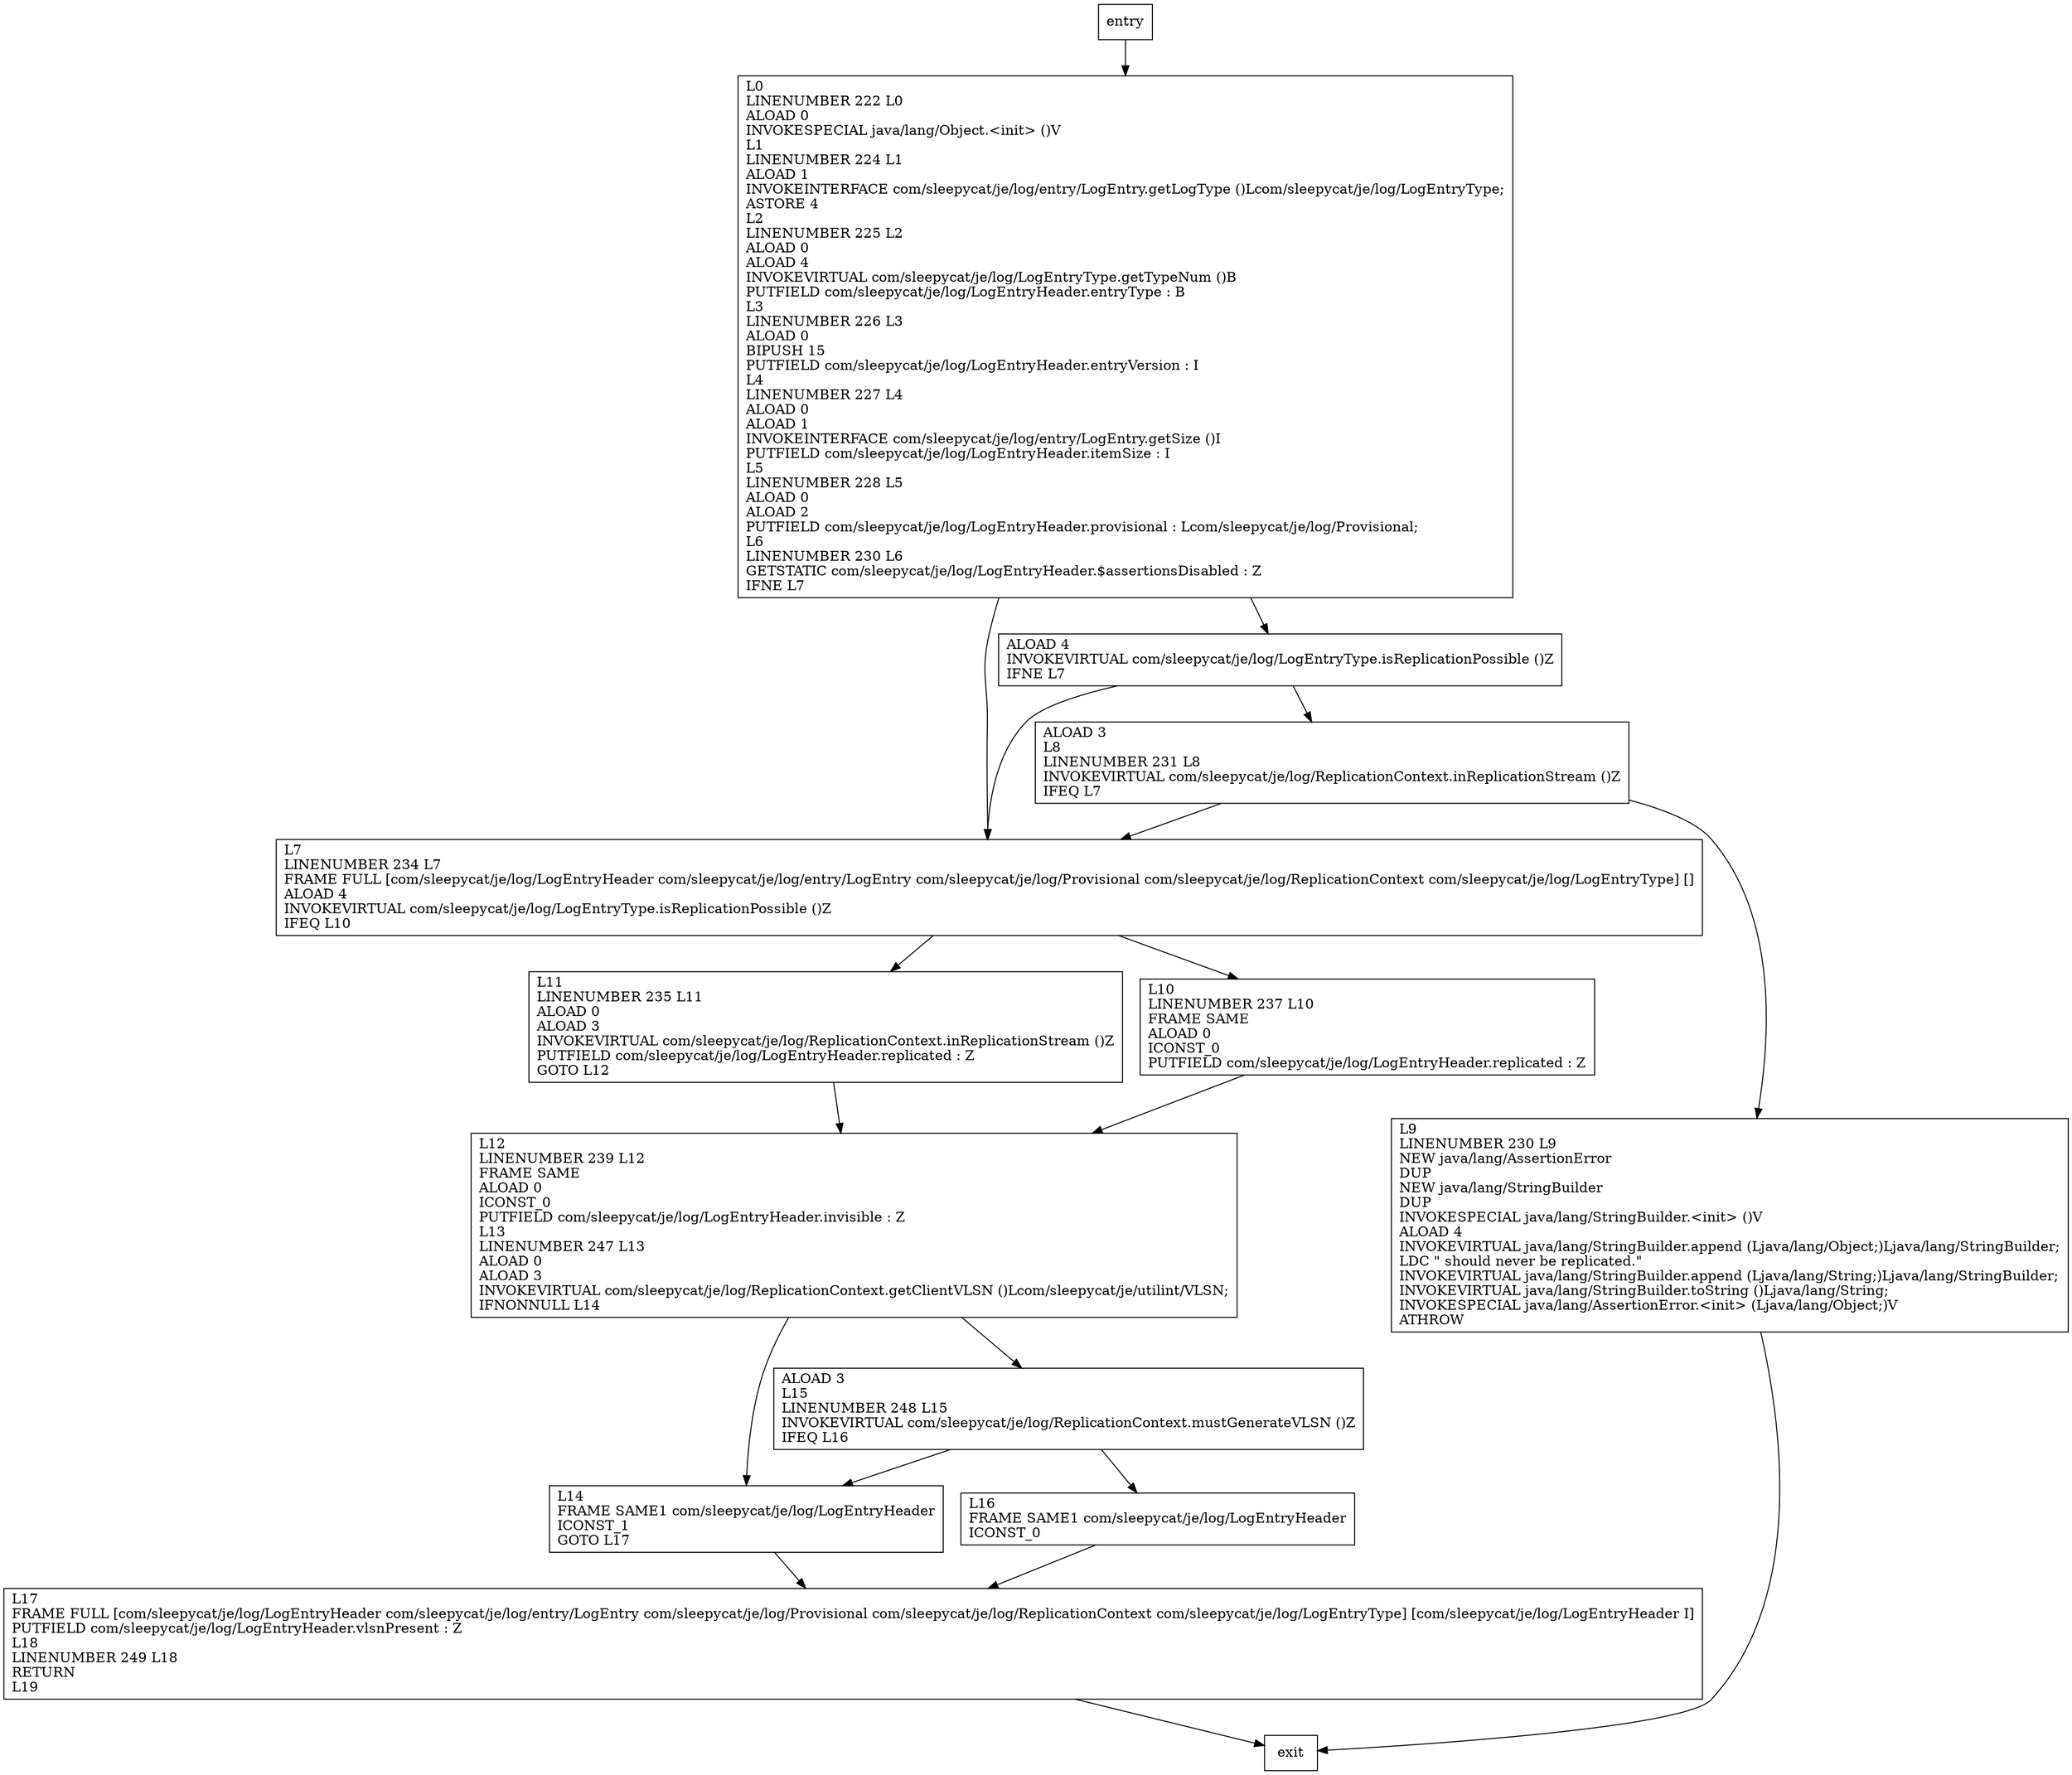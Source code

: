 digraph <init> {
node [shape=record];
870941136 [label="L14\lFRAME SAME1 com/sleepycat/je/log/LogEntryHeader\lICONST_1\lGOTO L17\l"];
1885411419 [label="L11\lLINENUMBER 235 L11\lALOAD 0\lALOAD 3\lINVOKEVIRTUAL com/sleepycat/je/log/ReplicationContext.inReplicationStream ()Z\lPUTFIELD com/sleepycat/je/log/LogEntryHeader.replicated : Z\lGOTO L12\l"];
320220597 [label="L9\lLINENUMBER 230 L9\lNEW java/lang/AssertionError\lDUP\lNEW java/lang/StringBuilder\lDUP\lINVOKESPECIAL java/lang/StringBuilder.\<init\> ()V\lALOAD 4\lINVOKEVIRTUAL java/lang/StringBuilder.append (Ljava/lang/Object;)Ljava/lang/StringBuilder;\lLDC \" should never be replicated.\"\lINVOKEVIRTUAL java/lang/StringBuilder.append (Ljava/lang/String;)Ljava/lang/StringBuilder;\lINVOKEVIRTUAL java/lang/StringBuilder.toString ()Ljava/lang/String;\lINVOKESPECIAL java/lang/AssertionError.\<init\> (Ljava/lang/Object;)V\lATHROW\l"];
1014721679 [label="L10\lLINENUMBER 237 L10\lFRAME SAME\lALOAD 0\lICONST_0\lPUTFIELD com/sleepycat/je/log/LogEntryHeader.replicated : Z\l"];
1762183513 [label="L7\lLINENUMBER 234 L7\lFRAME FULL [com/sleepycat/je/log/LogEntryHeader com/sleepycat/je/log/entry/LogEntry com/sleepycat/je/log/Provisional com/sleepycat/je/log/ReplicationContext com/sleepycat/je/log/LogEntryType] []\lALOAD 4\lINVOKEVIRTUAL com/sleepycat/je/log/LogEntryType.isReplicationPossible ()Z\lIFEQ L10\l"];
288386502 [label="L12\lLINENUMBER 239 L12\lFRAME SAME\lALOAD 0\lICONST_0\lPUTFIELD com/sleepycat/je/log/LogEntryHeader.invisible : Z\lL13\lLINENUMBER 247 L13\lALOAD 0\lALOAD 3\lINVOKEVIRTUAL com/sleepycat/je/log/ReplicationContext.getClientVLSN ()Lcom/sleepycat/je/utilint/VLSN;\lIFNONNULL L14\l"];
1410436150 [label="ALOAD 3\lL15\lLINENUMBER 248 L15\lINVOKEVIRTUAL com/sleepycat/je/log/ReplicationContext.mustGenerateVLSN ()Z\lIFEQ L16\l"];
1040642877 [label="L17\lFRAME FULL [com/sleepycat/je/log/LogEntryHeader com/sleepycat/je/log/entry/LogEntry com/sleepycat/je/log/Provisional com/sleepycat/je/log/ReplicationContext com/sleepycat/je/log/LogEntryType] [com/sleepycat/je/log/LogEntryHeader I]\lPUTFIELD com/sleepycat/je/log/LogEntryHeader.vlsnPresent : Z\lL18\lLINENUMBER 249 L18\lRETURN\lL19\l"];
292424650 [label="ALOAD 3\lL8\lLINENUMBER 231 L8\lINVOKEVIRTUAL com/sleepycat/je/log/ReplicationContext.inReplicationStream ()Z\lIFEQ L7\l"];
743109935 [label="L16\lFRAME SAME1 com/sleepycat/je/log/LogEntryHeader\lICONST_0\l"];
108615166 [label="ALOAD 4\lINVOKEVIRTUAL com/sleepycat/je/log/LogEntryType.isReplicationPossible ()Z\lIFNE L7\l"];
1401568780 [label="L0\lLINENUMBER 222 L0\lALOAD 0\lINVOKESPECIAL java/lang/Object.\<init\> ()V\lL1\lLINENUMBER 224 L1\lALOAD 1\lINVOKEINTERFACE com/sleepycat/je/log/entry/LogEntry.getLogType ()Lcom/sleepycat/je/log/LogEntryType;\lASTORE 4\lL2\lLINENUMBER 225 L2\lALOAD 0\lALOAD 4\lINVOKEVIRTUAL com/sleepycat/je/log/LogEntryType.getTypeNum ()B\lPUTFIELD com/sleepycat/je/log/LogEntryHeader.entryType : B\lL3\lLINENUMBER 226 L3\lALOAD 0\lBIPUSH 15\lPUTFIELD com/sleepycat/je/log/LogEntryHeader.entryVersion : I\lL4\lLINENUMBER 227 L4\lALOAD 0\lALOAD 1\lINVOKEINTERFACE com/sleepycat/je/log/entry/LogEntry.getSize ()I\lPUTFIELD com/sleepycat/je/log/LogEntryHeader.itemSize : I\lL5\lLINENUMBER 228 L5\lALOAD 0\lALOAD 2\lPUTFIELD com/sleepycat/je/log/LogEntryHeader.provisional : Lcom/sleepycat/je/log/Provisional;\lL6\lLINENUMBER 230 L6\lGETSTATIC com/sleepycat/je/log/LogEntryHeader.$assertionsDisabled : Z\lIFNE L7\l"];
entry;
exit;
320220597 -> exit
1762183513 -> 1885411419
1762183513 -> 1014721679
288386502 -> 870941136
288386502 -> 1410436150
1410436150 -> 870941136
1410436150 -> 743109935
292424650 -> 320220597
292424650 -> 1762183513
108615166 -> 1762183513
108615166 -> 292424650
entry -> 1401568780
870941136 -> 1040642877
1885411419 -> 288386502
1014721679 -> 288386502
1040642877 -> exit
743109935 -> 1040642877
1401568780 -> 1762183513
1401568780 -> 108615166
}
